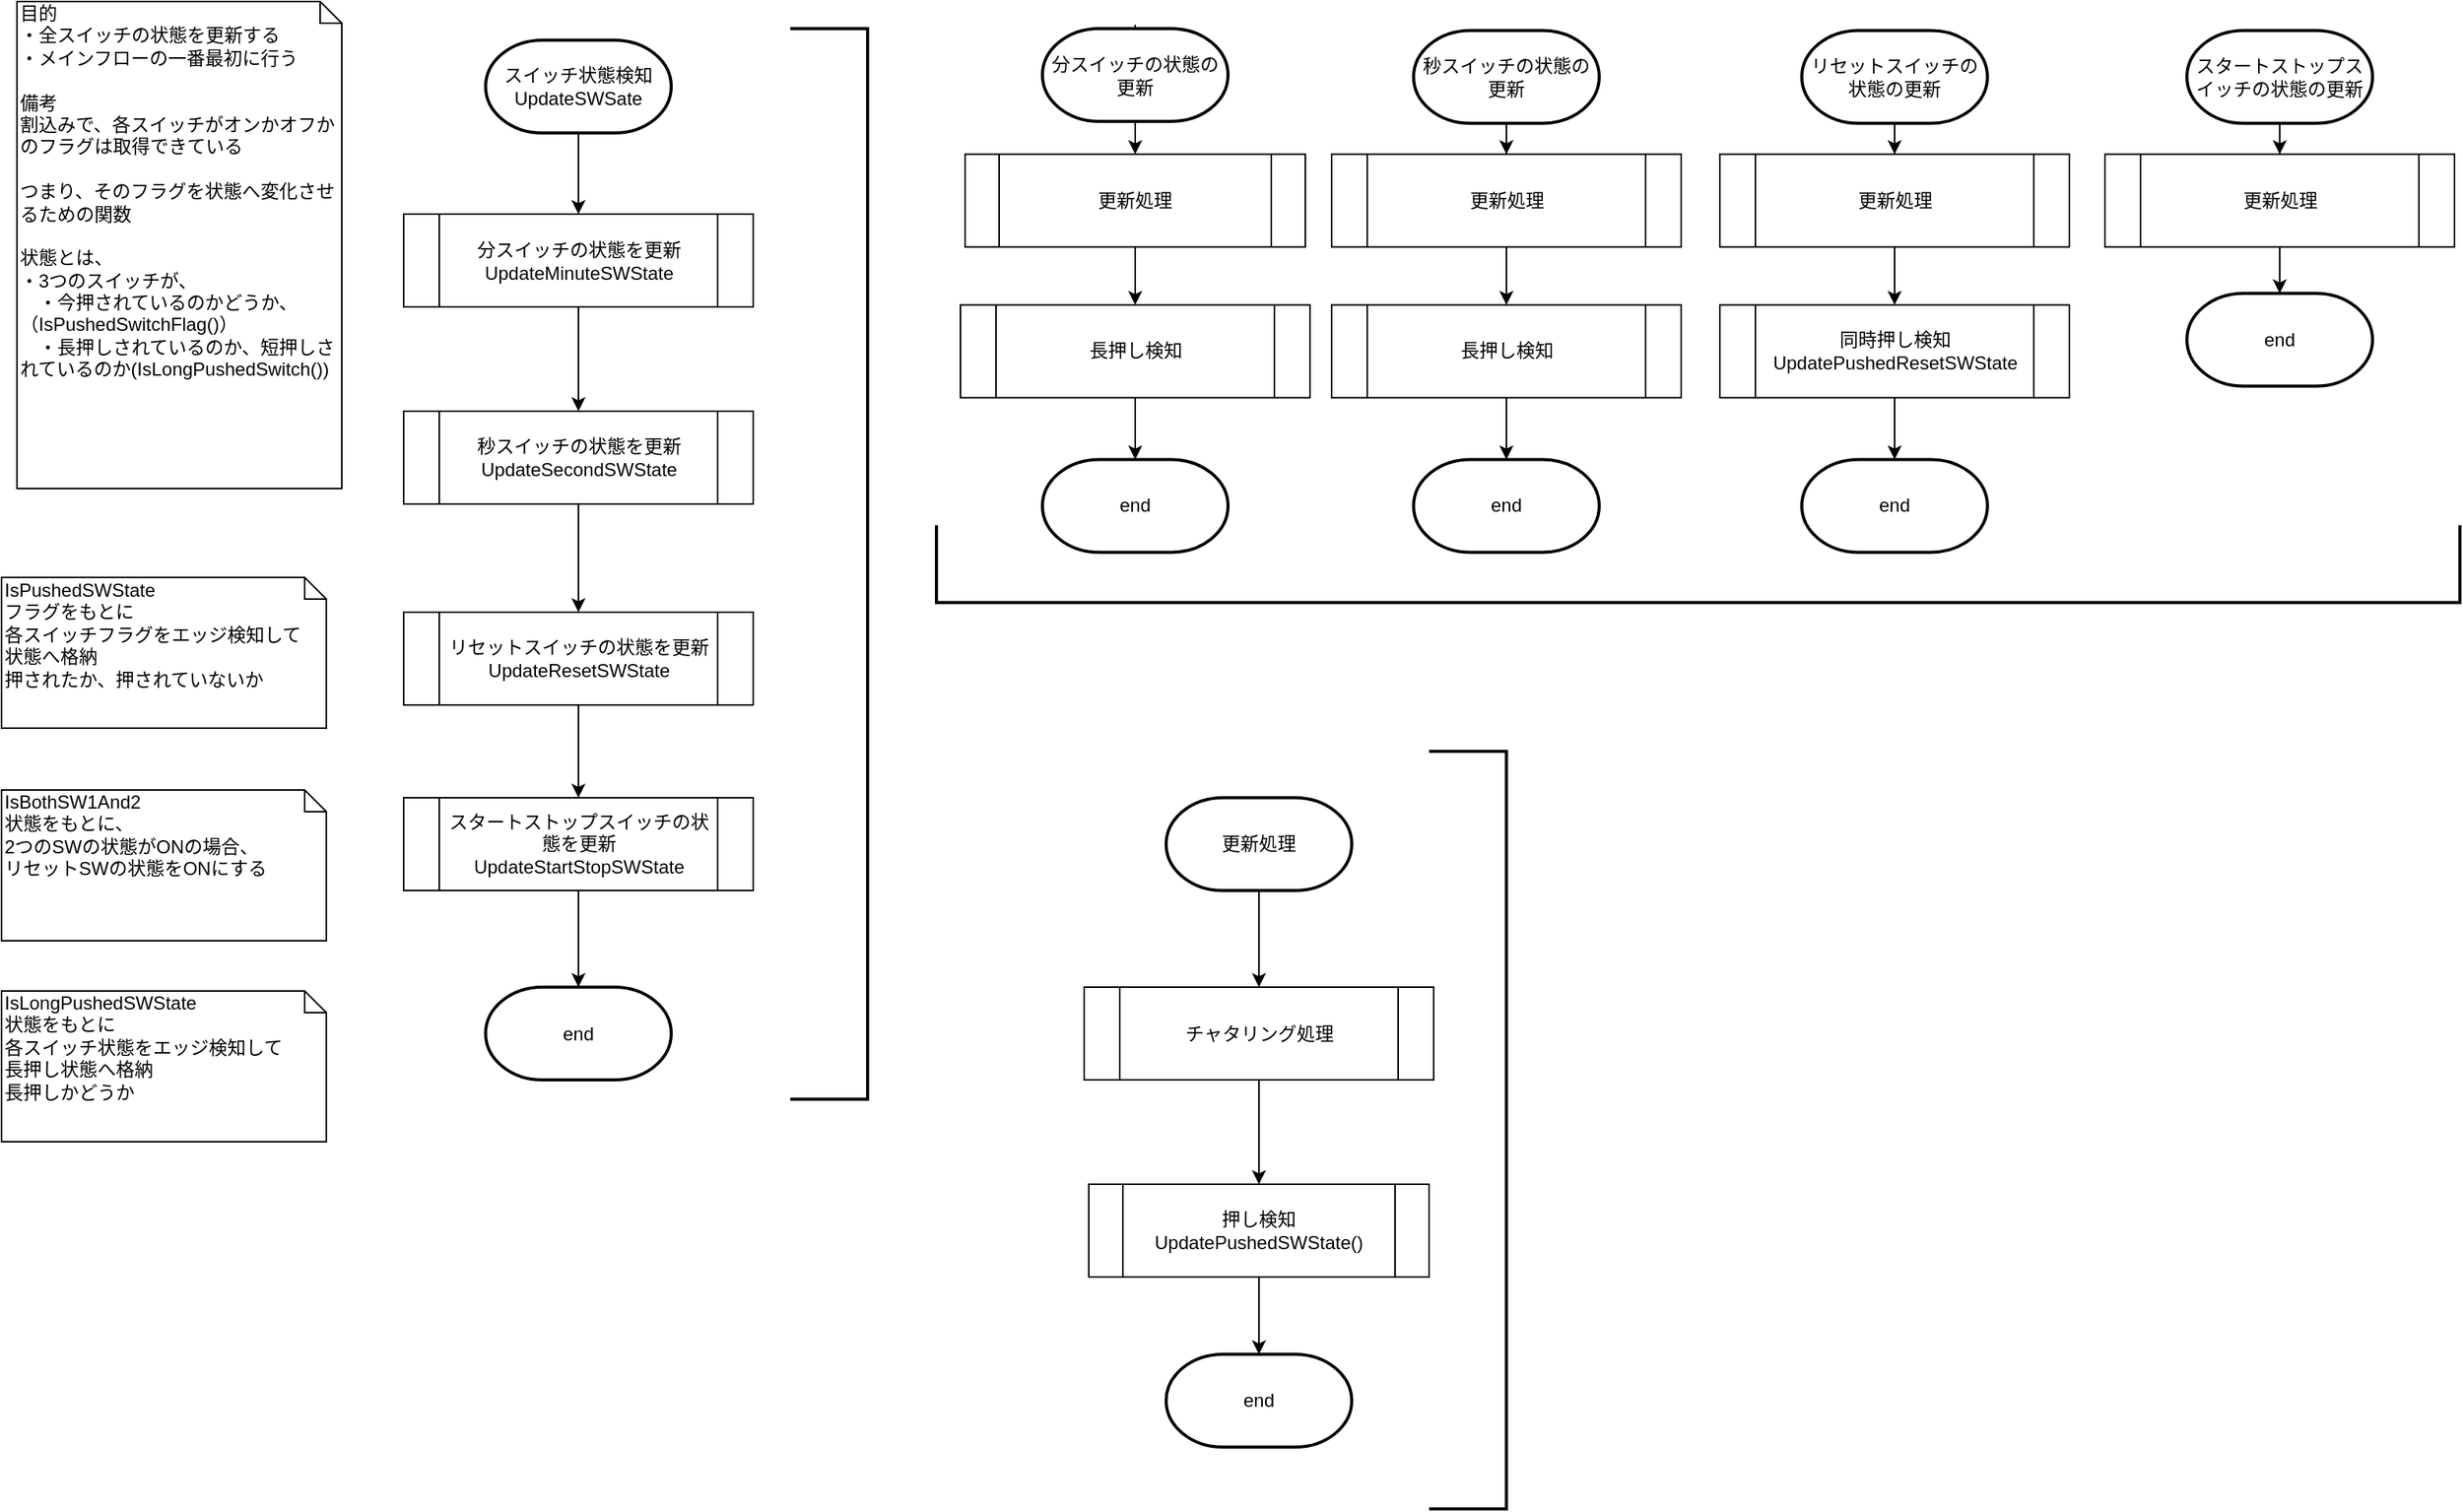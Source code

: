 <mxfile version="13.3.9" type="device" pages="7"><diagram id="STRkMgMViYhdPsmJIAjb" name="スイッチ状態検知"><mxGraphModel dx="2489" dy="822" grid="1" gridSize="10" guides="1" tooltips="1" connect="1" arrows="1" fold="1" page="1" pageScale="1" pageWidth="827" pageHeight="1169" math="0" shadow="0"><root><mxCell id="mFC0btUTtA-WuDYdbxuf-0"/><mxCell id="mFC0btUTtA-WuDYdbxuf-1" parent="mFC0btUTtA-WuDYdbxuf-0"/><mxCell id="FhkjKbIzw2xaXRSsBaya-3" value="目的&lt;br&gt;・全スイッチの状態を更新する&lt;br&gt;・メインフローの一番最初に行う&lt;br&gt;&lt;br&gt;備考&lt;br&gt;割込みで、各スイッチがオンかオフかのフラグは取得できている&lt;br&gt;&lt;br&gt;つまり、そのフラグを状態へ変化させるための関数&lt;br&gt;&lt;br&gt;状態とは、&lt;br&gt;・3つのスイッチが、&lt;br&gt;　・今押されているのかどうか、（IsPushedSwitchFlag()）&lt;br&gt;　・長押しされているのか、短押しされているのか(IsLongPushedSwitch())" style="shape=note;whiteSpace=wrap;html=1;size=14;verticalAlign=top;align=left;spacingTop=-6;" parent="mFC0btUTtA-WuDYdbxuf-1" vertex="1"><mxGeometry x="-800" y="25" width="210" height="315" as="geometry"/></mxCell><mxCell id="WXSF9s9d3SJe7e1dne82-0" value="IsPushedSWState&lt;br&gt;フラグをもとに&lt;br&gt;各スイッチフラグをエッジ検知して&lt;br&gt;状態へ格納&lt;br&gt;押されたか、押されていないか" style="shape=note;whiteSpace=wrap;html=1;size=14;verticalAlign=top;align=left;spacingTop=-6;" parent="mFC0btUTtA-WuDYdbxuf-1" vertex="1"><mxGeometry x="-810" y="397.5" width="210" height="97.5" as="geometry"/></mxCell><mxCell id="WXSF9s9d3SJe7e1dne82-2" value="IsBothSW1And2&lt;br&gt;状態をもとに、&lt;br&gt;2つのSWの状態がONの場合、&lt;br&gt;リセットSWの状態をONにする" style="shape=note;whiteSpace=wrap;html=1;size=14;verticalAlign=top;align=left;spacingTop=-6;" parent="mFC0btUTtA-WuDYdbxuf-1" vertex="1"><mxGeometry x="-810" y="535" width="210" height="97.5" as="geometry"/></mxCell><mxCell id="WXSF9s9d3SJe7e1dne82-4" value="IsLongPushedSWState&lt;br&gt;状態をもとに&lt;br&gt;各スイッチ状態をエッジ検知して&lt;br&gt;長押し状態へ格納&lt;br&gt;長押しかどうか" style="shape=note;whiteSpace=wrap;html=1;size=14;verticalAlign=top;align=left;spacingTop=-6;" parent="mFC0btUTtA-WuDYdbxuf-1" vertex="1"><mxGeometry x="-810" y="665" width="210" height="97.5" as="geometry"/></mxCell><mxCell id="Sqtv3ldK5YQZO-zs6WB3-0" value="" style="edgeStyle=orthogonalEdgeStyle;rounded=0;orthogonalLoop=1;jettySize=auto;html=1;" parent="mFC0btUTtA-WuDYdbxuf-1" source="Sqtv3ldK5YQZO-zs6WB3-1" target="Sqtv3ldK5YQZO-zs6WB3-3" edge="1"><mxGeometry relative="1" as="geometry"><mxPoint x="-437" y="140" as="targetPoint"/></mxGeometry></mxCell><mxCell id="Sqtv3ldK5YQZO-zs6WB3-1" value="スイッチ状態検知&lt;br&gt;UpdateSWSate" style="strokeWidth=2;html=1;shape=mxgraph.flowchart.terminator;whiteSpace=wrap;" parent="mFC0btUTtA-WuDYdbxuf-1" vertex="1"><mxGeometry x="-497" y="50" width="120" height="60" as="geometry"/></mxCell><mxCell id="Sqtv3ldK5YQZO-zs6WB3-2" value="" style="edgeStyle=orthogonalEdgeStyle;rounded=0;orthogonalLoop=1;jettySize=auto;html=1;" parent="mFC0btUTtA-WuDYdbxuf-1" source="Sqtv3ldK5YQZO-zs6WB3-3" target="Sqtv3ldK5YQZO-zs6WB3-5" edge="1"><mxGeometry relative="1" as="geometry"/></mxCell><mxCell id="Sqtv3ldK5YQZO-zs6WB3-3" value="分スイッチの状態を更新&lt;br&gt;UpdateMinuteSWState" style="shape=process;whiteSpace=wrap;html=1;backgroundOutline=1;" parent="mFC0btUTtA-WuDYdbxuf-1" vertex="1"><mxGeometry x="-550" y="162.5" width="226" height="60" as="geometry"/></mxCell><mxCell id="Sqtv3ldK5YQZO-zs6WB3-4" value="" style="edgeStyle=orthogonalEdgeStyle;rounded=0;orthogonalLoop=1;jettySize=auto;html=1;" parent="mFC0btUTtA-WuDYdbxuf-1" source="Sqtv3ldK5YQZO-zs6WB3-5" target="Sqtv3ldK5YQZO-zs6WB3-7" edge="1"><mxGeometry relative="1" as="geometry"/></mxCell><mxCell id="Sqtv3ldK5YQZO-zs6WB3-5" value="秒スイッチの状態を更新&lt;br&gt;UpdateSecondSWState" style="shape=process;whiteSpace=wrap;html=1;backgroundOutline=1;" parent="mFC0btUTtA-WuDYdbxuf-1" vertex="1"><mxGeometry x="-550" y="290" width="226" height="60" as="geometry"/></mxCell><mxCell id="Sqtv3ldK5YQZO-zs6WB3-6" value="" style="edgeStyle=orthogonalEdgeStyle;rounded=0;orthogonalLoop=1;jettySize=auto;html=1;" parent="mFC0btUTtA-WuDYdbxuf-1" source="Sqtv3ldK5YQZO-zs6WB3-7" target="Sqtv3ldK5YQZO-zs6WB3-9" edge="1"><mxGeometry relative="1" as="geometry"/></mxCell><mxCell id="Sqtv3ldK5YQZO-zs6WB3-7" value="リセットスイッチの状態を更新&lt;br&gt;UpdateResetSWState" style="shape=process;whiteSpace=wrap;html=1;backgroundOutline=1;" parent="mFC0btUTtA-WuDYdbxuf-1" vertex="1"><mxGeometry x="-550" y="420" width="226" height="60" as="geometry"/></mxCell><mxCell id="Sqtv3ldK5YQZO-zs6WB3-8" value="end" style="strokeWidth=2;html=1;shape=mxgraph.flowchart.terminator;whiteSpace=wrap;" parent="mFC0btUTtA-WuDYdbxuf-1" vertex="1"><mxGeometry x="-497" y="662.5" width="120" height="60" as="geometry"/></mxCell><mxCell id="r9Kl7Ejcgj_3lNVkvtaN-5" value="" style="edgeStyle=orthogonalEdgeStyle;rounded=0;orthogonalLoop=1;jettySize=auto;html=1;" parent="mFC0btUTtA-WuDYdbxuf-1" source="Sqtv3ldK5YQZO-zs6WB3-9" target="Sqtv3ldK5YQZO-zs6WB3-8" edge="1"><mxGeometry relative="1" as="geometry"/></mxCell><mxCell id="Sqtv3ldK5YQZO-zs6WB3-9" value="スタートストップスイッチの状態を更新&lt;br&gt;UpdateStartStopSWState" style="shape=process;whiteSpace=wrap;html=1;backgroundOutline=1;" parent="mFC0btUTtA-WuDYdbxuf-1" vertex="1"><mxGeometry x="-550" y="540" width="226" height="60" as="geometry"/></mxCell><mxCell id="r9Kl7Ejcgj_3lNVkvtaN-3" value="" style="edgeStyle=orthogonalEdgeStyle;rounded=0;orthogonalLoop=1;jettySize=auto;html=1;entryX=0.5;entryY=0;entryDx=0;entryDy=0;exitX=0.5;exitY=1;exitDx=0;exitDy=0;exitPerimeter=0;" parent="mFC0btUTtA-WuDYdbxuf-1" source="Sqtv3ldK5YQZO-zs6WB3-10" target="r9Kl7Ejcgj_3lNVkvtaN-0" edge="1"><mxGeometry relative="1" as="geometry"><mxPoint x="-70" y="59" as="sourcePoint"/><mxPoint x="-117" y="123.75" as="targetPoint"/><Array as="points"><mxPoint x="-77" y="40"/><mxPoint x="-77" y="40"/></Array></mxGeometry></mxCell><mxCell id="Sqtv3ldK5YQZO-zs6WB3-10" value="分スイッチの状態の更新" style="strokeWidth=2;html=1;shape=mxgraph.flowchart.terminator;whiteSpace=wrap;" parent="mFC0btUTtA-WuDYdbxuf-1" vertex="1"><mxGeometry x="-137" y="42.5" width="120" height="60" as="geometry"/></mxCell><mxCell id="r9Kl7Ejcgj_3lNVkvtaN-4" value="" style="edgeStyle=orthogonalEdgeStyle;rounded=0;orthogonalLoop=1;jettySize=auto;html=1;entryX=0.5;entryY=0;entryDx=0;entryDy=0;" parent="mFC0btUTtA-WuDYdbxuf-1" source="r9Kl7Ejcgj_3lNVkvtaN-0" target="1_C-siWDdjwpGII3SxPC-3" edge="1"><mxGeometry relative="1" as="geometry"><mxPoint x="-117" y="183.75" as="sourcePoint"/><mxPoint x="-117" y="221.25" as="targetPoint"/></mxGeometry></mxCell><mxCell id="r9Kl7Ejcgj_3lNVkvtaN-0" value="更新処理" style="shape=process;whiteSpace=wrap;html=1;backgroundOutline=1;" parent="mFC0btUTtA-WuDYdbxuf-1" vertex="1"><mxGeometry x="-187" y="123.75" width="220" height="60" as="geometry"/></mxCell><mxCell id="r9Kl7Ejcgj_3lNVkvtaN-2" value="end" style="strokeWidth=2;html=1;shape=mxgraph.flowchart.terminator;whiteSpace=wrap;" parent="mFC0btUTtA-WuDYdbxuf-1" vertex="1"><mxGeometry x="-137" y="321.25" width="120" height="60" as="geometry"/></mxCell><mxCell id="r9Kl7Ejcgj_3lNVkvtaN-6" value="" style="edgeStyle=orthogonalEdgeStyle;rounded=0;orthogonalLoop=1;jettySize=auto;html=1;" parent="mFC0btUTtA-WuDYdbxuf-1" source="r9Kl7Ejcgj_3lNVkvtaN-7" target="r9Kl7Ejcgj_3lNVkvtaN-9" edge="1"><mxGeometry relative="1" as="geometry"/></mxCell><mxCell id="r9Kl7Ejcgj_3lNVkvtaN-7" value="秒スイッチの状態の更新" style="strokeWidth=2;html=1;shape=mxgraph.flowchart.terminator;whiteSpace=wrap;" parent="mFC0btUTtA-WuDYdbxuf-1" vertex="1"><mxGeometry x="103" y="43.75" width="120" height="60" as="geometry"/></mxCell><mxCell id="r9Kl7Ejcgj_3lNVkvtaN-8" value="" style="edgeStyle=orthogonalEdgeStyle;rounded=0;orthogonalLoop=1;jettySize=auto;html=1;entryX=0.5;entryY=0;entryDx=0;entryDy=0;" parent="mFC0btUTtA-WuDYdbxuf-1" source="r9Kl7Ejcgj_3lNVkvtaN-9" target="1_C-siWDdjwpGII3SxPC-4" edge="1"><mxGeometry relative="1" as="geometry"/></mxCell><mxCell id="r9Kl7Ejcgj_3lNVkvtaN-9" value="更新処理" style="shape=process;whiteSpace=wrap;html=1;backgroundOutline=1;" parent="mFC0btUTtA-WuDYdbxuf-1" vertex="1"><mxGeometry x="50" y="123.75" width="226" height="60" as="geometry"/></mxCell><mxCell id="r9Kl7Ejcgj_3lNVkvtaN-10" value="end" style="strokeWidth=2;html=1;shape=mxgraph.flowchart.terminator;whiteSpace=wrap;" parent="mFC0btUTtA-WuDYdbxuf-1" vertex="1"><mxGeometry x="103" y="321.25" width="120" height="60" as="geometry"/></mxCell><mxCell id="r9Kl7Ejcgj_3lNVkvtaN-11" value="" style="edgeStyle=orthogonalEdgeStyle;rounded=0;orthogonalLoop=1;jettySize=auto;html=1;" parent="mFC0btUTtA-WuDYdbxuf-1" source="r9Kl7Ejcgj_3lNVkvtaN-12" target="r9Kl7Ejcgj_3lNVkvtaN-14" edge="1"><mxGeometry relative="1" as="geometry"/></mxCell><mxCell id="r9Kl7Ejcgj_3lNVkvtaN-12" value="リセットスイッチの状態の更新" style="strokeWidth=2;html=1;shape=mxgraph.flowchart.terminator;whiteSpace=wrap;" parent="mFC0btUTtA-WuDYdbxuf-1" vertex="1"><mxGeometry x="354" y="43.75" width="120" height="60" as="geometry"/></mxCell><mxCell id="1_C-siWDdjwpGII3SxPC-1" value="" style="edgeStyle=orthogonalEdgeStyle;rounded=0;orthogonalLoop=1;jettySize=auto;html=1;exitX=0.5;exitY=1;exitDx=0;exitDy=0;" parent="mFC0btUTtA-WuDYdbxuf-1" source="r9Kl7Ejcgj_3lNVkvtaN-14" target="1_C-siWDdjwpGII3SxPC-0" edge="1"><mxGeometry relative="1" as="geometry"/></mxCell><mxCell id="r9Kl7Ejcgj_3lNVkvtaN-14" value="更新処理" style="shape=process;whiteSpace=wrap;html=1;backgroundOutline=1;" parent="mFC0btUTtA-WuDYdbxuf-1" vertex="1"><mxGeometry x="301" y="123.75" width="226" height="60" as="geometry"/></mxCell><mxCell id="r9Kl7Ejcgj_3lNVkvtaN-15" value="end" style="strokeWidth=2;html=1;shape=mxgraph.flowchart.terminator;whiteSpace=wrap;" parent="mFC0btUTtA-WuDYdbxuf-1" vertex="1"><mxGeometry x="354" y="321.25" width="120" height="60" as="geometry"/></mxCell><mxCell id="r9Kl7Ejcgj_3lNVkvtaN-16" value="" style="edgeStyle=orthogonalEdgeStyle;rounded=0;orthogonalLoop=1;jettySize=auto;html=1;" parent="mFC0btUTtA-WuDYdbxuf-1" source="r9Kl7Ejcgj_3lNVkvtaN-17" target="r9Kl7Ejcgj_3lNVkvtaN-19" edge="1"><mxGeometry relative="1" as="geometry"/></mxCell><mxCell id="r9Kl7Ejcgj_3lNVkvtaN-17" value="スタートストップスイッチの状態の更新" style="strokeWidth=2;html=1;shape=mxgraph.flowchart.terminator;whiteSpace=wrap;" parent="mFC0btUTtA-WuDYdbxuf-1" vertex="1"><mxGeometry x="603" y="43.75" width="120" height="60" as="geometry"/></mxCell><mxCell id="r9Kl7Ejcgj_3lNVkvtaN-18" value="" style="edgeStyle=orthogonalEdgeStyle;rounded=0;orthogonalLoop=1;jettySize=auto;html=1;" parent="mFC0btUTtA-WuDYdbxuf-1" source="r9Kl7Ejcgj_3lNVkvtaN-19" target="r9Kl7Ejcgj_3lNVkvtaN-20" edge="1"><mxGeometry relative="1" as="geometry"/></mxCell><mxCell id="r9Kl7Ejcgj_3lNVkvtaN-19" value="更新処理" style="shape=process;whiteSpace=wrap;html=1;backgroundOutline=1;" parent="mFC0btUTtA-WuDYdbxuf-1" vertex="1"><mxGeometry x="550" y="123.75" width="226" height="60" as="geometry"/></mxCell><mxCell id="r9Kl7Ejcgj_3lNVkvtaN-20" value="end" style="strokeWidth=2;html=1;shape=mxgraph.flowchart.terminator;whiteSpace=wrap;" parent="mFC0btUTtA-WuDYdbxuf-1" vertex="1"><mxGeometry x="603" y="213.75" width="120" height="60" as="geometry"/></mxCell><mxCell id="r9Kl7Ejcgj_3lNVkvtaN-51" value="" style="edgeStyle=orthogonalEdgeStyle;rounded=0;orthogonalLoop=1;jettySize=auto;html=1;exitX=0.5;exitY=1;exitDx=0;exitDy=0;" parent="mFC0btUTtA-WuDYdbxuf-1" source="sqth0KnXTrQx6W3TfhGW-0" target="r9Kl7Ejcgj_3lNVkvtaN-54" edge="1"><mxGeometry relative="1" as="geometry"><mxPoint x="6" y="740" as="targetPoint"/></mxGeometry></mxCell><mxCell id="sqth0KnXTrQx6W3TfhGW-1" value="" style="edgeStyle=orthogonalEdgeStyle;rounded=0;orthogonalLoop=1;jettySize=auto;html=1;" parent="mFC0btUTtA-WuDYdbxuf-1" source="r9Kl7Ejcgj_3lNVkvtaN-52" target="sqth0KnXTrQx6W3TfhGW-0" edge="1"><mxGeometry relative="1" as="geometry"/></mxCell><mxCell id="r9Kl7Ejcgj_3lNVkvtaN-52" value="更新処理" style="strokeWidth=2;html=1;shape=mxgraph.flowchart.terminator;whiteSpace=wrap;" parent="mFC0btUTtA-WuDYdbxuf-1" vertex="1"><mxGeometry x="-57" y="540" width="120" height="60" as="geometry"/></mxCell><mxCell id="1_C-siWDdjwpGII3SxPC-7" value="" style="edgeStyle=orthogonalEdgeStyle;rounded=0;orthogonalLoop=1;jettySize=auto;html=1;" parent="mFC0btUTtA-WuDYdbxuf-1" source="r9Kl7Ejcgj_3lNVkvtaN-54" target="r9Kl7Ejcgj_3lNVkvtaN-59" edge="1"><mxGeometry relative="1" as="geometry"/></mxCell><mxCell id="r9Kl7Ejcgj_3lNVkvtaN-54" value="押し検知&lt;br&gt;UpdatePushedSWState()" style="shape=process;whiteSpace=wrap;html=1;backgroundOutline=1;" parent="mFC0btUTtA-WuDYdbxuf-1" vertex="1"><mxGeometry x="-107" y="790" width="220" height="60" as="geometry"/></mxCell><mxCell id="r9Kl7Ejcgj_3lNVkvtaN-59" value="end" style="strokeWidth=2;html=1;shape=mxgraph.flowchart.terminator;whiteSpace=wrap;" parent="mFC0btUTtA-WuDYdbxuf-1" vertex="1"><mxGeometry x="-57" y="900" width="120" height="60" as="geometry"/></mxCell><mxCell id="r9Kl7Ejcgj_3lNVkvtaN-61" value="" style="strokeWidth=2;html=1;shape=mxgraph.flowchart.annotation_1;align=left;pointerEvents=1;rotation=-90;" parent="mFC0btUTtA-WuDYdbxuf-1" vertex="1"><mxGeometry x="262" y="-103.75" width="50" height="985" as="geometry"/></mxCell><mxCell id="jEl_CZynne7NImAEgijA-0" value="" style="strokeWidth=2;html=1;shape=mxgraph.flowchart.annotation_1;align=left;pointerEvents=1;rotation=-180;" parent="mFC0btUTtA-WuDYdbxuf-1" vertex="1"><mxGeometry x="-300" y="42.5" width="50" height="692.5" as="geometry"/></mxCell><mxCell id="jEl_CZynne7NImAEgijA-1" value="" style="strokeWidth=2;html=1;shape=mxgraph.flowchart.annotation_1;align=left;pointerEvents=1;rotation=-180;" parent="mFC0btUTtA-WuDYdbxuf-1" vertex="1"><mxGeometry x="113" y="510" width="50" height="490" as="geometry"/></mxCell><mxCell id="sqth0KnXTrQx6W3TfhGW-0" value="チャタリング処理" style="shape=process;whiteSpace=wrap;html=1;backgroundOutline=1;" parent="mFC0btUTtA-WuDYdbxuf-1" vertex="1"><mxGeometry x="-110" y="662.5" width="226" height="60" as="geometry"/></mxCell><mxCell id="1_C-siWDdjwpGII3SxPC-2" value="" style="edgeStyle=orthogonalEdgeStyle;rounded=0;orthogonalLoop=1;jettySize=auto;html=1;" parent="mFC0btUTtA-WuDYdbxuf-1" source="1_C-siWDdjwpGII3SxPC-0" target="r9Kl7Ejcgj_3lNVkvtaN-15" edge="1"><mxGeometry relative="1" as="geometry"/></mxCell><mxCell id="1_C-siWDdjwpGII3SxPC-0" value="同時押し検知&lt;br&gt;UpdatePushedResetSWState" style="shape=process;whiteSpace=wrap;html=1;backgroundOutline=1;" parent="mFC0btUTtA-WuDYdbxuf-1" vertex="1"><mxGeometry x="301" y="221.25" width="226" height="60" as="geometry"/></mxCell><mxCell id="1_C-siWDdjwpGII3SxPC-5" value="" style="edgeStyle=orthogonalEdgeStyle;rounded=0;orthogonalLoop=1;jettySize=auto;html=1;entryX=0.5;entryY=0;entryDx=0;entryDy=0;entryPerimeter=0;exitX=0.5;exitY=1;exitDx=0;exitDy=0;" parent="mFC0btUTtA-WuDYdbxuf-1" source="1_C-siWDdjwpGII3SxPC-3" target="r9Kl7Ejcgj_3lNVkvtaN-2" edge="1"><mxGeometry relative="1" as="geometry"><mxPoint x="-117" y="281.25" as="sourcePoint"/><mxPoint x="-117" y="321.25" as="targetPoint"/></mxGeometry></mxCell><mxCell id="1_C-siWDdjwpGII3SxPC-3" value="長押し検知" style="shape=process;whiteSpace=wrap;html=1;backgroundOutline=1;" parent="mFC0btUTtA-WuDYdbxuf-1" vertex="1"><mxGeometry x="-190" y="221.25" width="226" height="60" as="geometry"/></mxCell><mxCell id="1_C-siWDdjwpGII3SxPC-6" value="" style="edgeStyle=orthogonalEdgeStyle;rounded=0;orthogonalLoop=1;jettySize=auto;html=1;" parent="mFC0btUTtA-WuDYdbxuf-1" source="1_C-siWDdjwpGII3SxPC-4" target="r9Kl7Ejcgj_3lNVkvtaN-10" edge="1"><mxGeometry relative="1" as="geometry"/></mxCell><mxCell id="1_C-siWDdjwpGII3SxPC-4" value="長押し検知" style="shape=process;whiteSpace=wrap;html=1;backgroundOutline=1;" parent="mFC0btUTtA-WuDYdbxuf-1" vertex="1"><mxGeometry x="50" y="221.25" width="226" height="60" as="geometry"/></mxCell></root></mxGraphModel></diagram><diagram id="DDegPVDye2eIE4YFs2z-" name="エッジ検知"><mxGraphModel dx="1662" dy="822" grid="1" gridSize="10" guides="1" tooltips="1" connect="1" arrows="1" fold="1" page="1" pageScale="1" pageWidth="827" pageHeight="1169" math="0" shadow="0"><root><mxCell id="8i-VHeCFkeO88YazLDMc-0"/><mxCell id="8i-VHeCFkeO88YazLDMc-1" parent="8i-VHeCFkeO88YazLDMc-0"/><mxCell id="v55HT1bAUCCxmNxVfDM--0" value="" style="edgeStyle=orthogonalEdgeStyle;rounded=0;orthogonalLoop=1;jettySize=auto;html=1;" parent="8i-VHeCFkeO88YazLDMc-1" source="v55HT1bAUCCxmNxVfDM--1" edge="1"><mxGeometry relative="1" as="geometry"><mxPoint x="469" y="120" as="targetPoint"/></mxGeometry></mxCell><mxCell id="v55HT1bAUCCxmNxVfDM--1" value="エッジ検知" style="strokeWidth=2;html=1;shape=mxgraph.flowchart.terminator;whiteSpace=wrap;" parent="8i-VHeCFkeO88YazLDMc-1" vertex="1"><mxGeometry x="409.5" y="40" width="119" height="50" as="geometry"/></mxCell><mxCell id="v55HT1bAUCCxmNxVfDM--3" value="" style="edgeStyle=orthogonalEdgeStyle;rounded=0;orthogonalLoop=1;jettySize=auto;html=1;" parent="8i-VHeCFkeO88YazLDMc-1" edge="1"><mxGeometry relative="1" as="geometry"><mxPoint x="469" y="220" as="sourcePoint"/><mxPoint x="469" y="260" as="targetPoint"/></mxGeometry></mxCell><mxCell id="v55HT1bAUCCxmNxVfDM--4" value="" style="edgeStyle=orthogonalEdgeStyle;rounded=0;orthogonalLoop=1;jettySize=auto;html=1;" parent="8i-VHeCFkeO88YazLDMc-1" edge="1"><mxGeometry relative="1" as="geometry"><mxPoint x="404" y="170" as="sourcePoint"/><mxPoint x="225" y="260" as="targetPoint"/></mxGeometry></mxCell><mxCell id="v55HT1bAUCCxmNxVfDM--5" value="YES" style="text;html=1;align=center;verticalAlign=middle;resizable=0;points=[];autosize=1;" parent="8i-VHeCFkeO88YazLDMc-1" vertex="1"><mxGeometry x="470" y="220" width="40" height="20" as="geometry"/></mxCell><mxCell id="v55HT1bAUCCxmNxVfDM--6" value="" style="edgeStyle=orthogonalEdgeStyle;rounded=0;orthogonalLoop=1;jettySize=auto;html=1;" parent="8i-VHeCFkeO88YazLDMc-1" edge="1"><mxGeometry relative="1" as="geometry"><mxPoint x="469" y="540" as="targetPoint"/><mxPoint x="469" y="460" as="sourcePoint"/></mxGeometry></mxCell><mxCell id="v55HT1bAUCCxmNxVfDM--7" value="" style="edgeStyle=orthogonalEdgeStyle;rounded=0;orthogonalLoop=1;jettySize=auto;html=1;" parent="8i-VHeCFkeO88YazLDMc-1" edge="1"><mxGeometry relative="1" as="geometry"><mxPoint x="469" y="360" as="sourcePoint"/><mxPoint x="469" y="410" as="targetPoint"/></mxGeometry></mxCell><mxCell id="v55HT1bAUCCxmNxVfDM--8" style="edgeStyle=orthogonalEdgeStyle;rounded=0;orthogonalLoop=1;jettySize=auto;html=1;entryX=0.5;entryY=0;entryDx=0;entryDy=0;exitX=0;exitY=0.5;exitDx=0;exitDy=0;exitPerimeter=0;" parent="8i-VHeCFkeO88YazLDMc-1" target="v55HT1bAUCCxmNxVfDM--14" edge="1"><mxGeometry relative="1" as="geometry"><mxPoint x="360" y="310" as="targetPoint"/><mxPoint x="404" y="310" as="sourcePoint"/><Array as="points"><mxPoint x="354" y="310"/></Array></mxGeometry></mxCell><mxCell id="v55HT1bAUCCxmNxVfDM--9" value="YES" style="text;html=1;align=center;verticalAlign=middle;resizable=0;points=[];autosize=1;" parent="8i-VHeCFkeO88YazLDMc-1" vertex="1"><mxGeometry x="364" y="285" width="40" height="20" as="geometry"/></mxCell><mxCell id="v55HT1bAUCCxmNxVfDM--10" value="" style="strokeWidth=2;html=1;shape=mxgraph.flowchart.annotation_2;align=left;labelPosition=right;pointerEvents=1;rotation=-180;" parent="8i-VHeCFkeO88YazLDMc-1" vertex="1"><mxGeometry x="570" y="250" width="50" height="220" as="geometry"/></mxCell><mxCell id="v55HT1bAUCCxmNxVfDM--11" value="立ち上がり検知" style="text;html=1;align=center;verticalAlign=middle;resizable=0;points=[];autosize=1;" parent="8i-VHeCFkeO88YazLDMc-1" vertex="1"><mxGeometry x="600" y="340" width="100" height="20" as="geometry"/></mxCell><mxCell id="v55HT1bAUCCxmNxVfDM--12" value="NO" style="text;html=1;align=center;verticalAlign=middle;resizable=0;points=[];autosize=1;" parent="8i-VHeCFkeO88YazLDMc-1" vertex="1"><mxGeometry x="470" y="360" width="30" height="20" as="geometry"/></mxCell><mxCell id="v55HT1bAUCCxmNxVfDM--13" value="" style="edgeStyle=orthogonalEdgeStyle;rounded=0;orthogonalLoop=1;jettySize=auto;html=1;" parent="8i-VHeCFkeO88YazLDMc-1" source="v55HT1bAUCCxmNxVfDM--14" edge="1"><mxGeometry relative="1" as="geometry"><mxPoint x="354" y="610" as="targetPoint"/><Array as="points"><mxPoint x="354" y="610"/></Array></mxGeometry></mxCell><mxCell id="v55HT1bAUCCxmNxVfDM--14" value="継続状態 出力" style="rounded=1;whiteSpace=wrap;html=1;absoluteArcSize=1;arcSize=14;strokeWidth=2;" parent="8i-VHeCFkeO88YazLDMc-1" vertex="1"><mxGeometry x="304" y="510" width="100" height="50" as="geometry"/></mxCell><mxCell id="v55HT1bAUCCxmNxVfDM--15" value="" style="edgeStyle=orthogonalEdgeStyle;rounded=0;orthogonalLoop=1;jettySize=auto;html=1;entryX=0.5;entryY=0;entryDx=0;entryDy=0;" parent="8i-VHeCFkeO88YazLDMc-1" source="v55HT1bAUCCxmNxVfDM--16" target="v55HT1bAUCCxmNxVfDM--32" edge="1"><mxGeometry relative="1" as="geometry"><mxPoint x="469" y="670" as="targetPoint"/></mxGeometry></mxCell><mxCell id="v55HT1bAUCCxmNxVfDM--16" value="エッジフラグ OFF" style="rounded=1;whiteSpace=wrap;html=1;absoluteArcSize=1;arcSize=14;strokeWidth=2;" parent="8i-VHeCFkeO88YazLDMc-1" vertex="1"><mxGeometry x="419" y="410" width="100" height="50" as="geometry"/></mxCell><mxCell id="v55HT1bAUCCxmNxVfDM--17" value="END" style="strokeWidth=2;html=1;shape=mxgraph.flowchart.terminator;whiteSpace=wrap;" parent="8i-VHeCFkeO88YazLDMc-1" vertex="1"><mxGeometry x="419" y="650" width="100" height="60" as="geometry"/></mxCell><mxCell id="v55HT1bAUCCxmNxVfDM--18" value="NO" style="text;html=1;align=center;verticalAlign=middle;resizable=0;points=[];autosize=1;" parent="8i-VHeCFkeO88YazLDMc-1" vertex="1"><mxGeometry x="350" y="150" width="30" height="20" as="geometry"/></mxCell><mxCell id="v55HT1bAUCCxmNxVfDM--19" value="" style="edgeStyle=orthogonalEdgeStyle;rounded=0;orthogonalLoop=1;jettySize=auto;html=1;entryX=0.5;entryY=0;entryDx=0;entryDy=0;" parent="8i-VHeCFkeO88YazLDMc-1" target="v55HT1bAUCCxmNxVfDM--27" edge="1"><mxGeometry relative="1" as="geometry"><mxPoint x="225" y="360" as="sourcePoint"/><mxPoint x="225" y="410" as="targetPoint"/></mxGeometry></mxCell><mxCell id="v55HT1bAUCCxmNxVfDM--20" style="edgeStyle=orthogonalEdgeStyle;rounded=0;orthogonalLoop=1;jettySize=auto;html=1;entryX=0.5;entryY=0;entryDx=0;entryDy=0;" parent="8i-VHeCFkeO88YazLDMc-1" target="v55HT1bAUCCxmNxVfDM--23" edge="1"><mxGeometry relative="1" as="geometry"><mxPoint x="160" y="310" as="sourcePoint"/></mxGeometry></mxCell><mxCell id="v55HT1bAUCCxmNxVfDM--21" value="NO" style="text;html=1;align=center;verticalAlign=middle;resizable=0;points=[];autosize=1;" parent="8i-VHeCFkeO88YazLDMc-1" vertex="1"><mxGeometry x="130" y="280" width="30" height="20" as="geometry"/></mxCell><mxCell id="v55HT1bAUCCxmNxVfDM--22" style="edgeStyle=orthogonalEdgeStyle;rounded=0;orthogonalLoop=1;jettySize=auto;html=1;" parent="8i-VHeCFkeO88YazLDMc-1" source="v55HT1bAUCCxmNxVfDM--23" edge="1"><mxGeometry relative="1" as="geometry"><mxPoint x="469" y="610" as="targetPoint"/><Array as="points"><mxPoint x="100" y="610"/><mxPoint x="469" y="610"/></Array></mxGeometry></mxCell><mxCell id="v55HT1bAUCCxmNxVfDM--23" value="OFF状態 出力" style="rounded=1;whiteSpace=wrap;html=1;absoluteArcSize=1;arcSize=14;strokeWidth=2;" parent="8i-VHeCFkeO88YazLDMc-1" vertex="1"><mxGeometry x="50" y="510" width="100" height="50" as="geometry"/></mxCell><mxCell id="v55HT1bAUCCxmNxVfDM--24" value="" style="edgeStyle=orthogonalEdgeStyle;rounded=0;orthogonalLoop=1;jettySize=auto;html=1;exitX=0.5;exitY=1;exitDx=0;exitDy=0;entryX=0.5;entryY=0;entryDx=0;entryDy=0;" parent="8i-VHeCFkeO88YazLDMc-1" source="v55HT1bAUCCxmNxVfDM--27" target="v55HT1bAUCCxmNxVfDM--33" edge="1"><mxGeometry relative="1" as="geometry"><mxPoint x="225" y="460" as="sourcePoint"/><mxPoint x="225" y="530" as="targetPoint"/></mxGeometry></mxCell><mxCell id="v55HT1bAUCCxmNxVfDM--25" value="YES" style="text;html=1;align=center;verticalAlign=middle;resizable=0;points=[];autosize=1;" parent="8i-VHeCFkeO88YazLDMc-1" vertex="1"><mxGeometry x="230" y="350" width="40" height="20" as="geometry"/></mxCell><mxCell id="v55HT1bAUCCxmNxVfDM--26" style="edgeStyle=orthogonalEdgeStyle;rounded=0;orthogonalLoop=1;jettySize=auto;html=1;exitX=0.5;exitY=1;exitDx=0;exitDy=0;" parent="8i-VHeCFkeO88YazLDMc-1" source="v55HT1bAUCCxmNxVfDM--33" edge="1"><mxGeometry relative="1" as="geometry"><mxPoint x="225" y="610" as="targetPoint"/><mxPoint x="225" y="580" as="sourcePoint"/><Array as="points"><mxPoint x="225" y="610"/></Array></mxGeometry></mxCell><mxCell id="v55HT1bAUCCxmNxVfDM--27" value="エッジフラグ&lt;br&gt;ON" style="rounded=1;whiteSpace=wrap;html=1;absoluteArcSize=1;arcSize=14;strokeWidth=2;" parent="8i-VHeCFkeO88YazLDMc-1" vertex="1"><mxGeometry x="175" y="400" width="100" height="50" as="geometry"/></mxCell><mxCell id="v55HT1bAUCCxmNxVfDM--28" value="現在の状態は&lt;br&gt;ONか" style="strokeWidth=2;html=1;shape=mxgraph.flowchart.decision;whiteSpace=wrap;" parent="8i-VHeCFkeO88YazLDMc-1" vertex="1"><mxGeometry x="404" y="260" width="130" height="100" as="geometry"/></mxCell><mxCell id="v55HT1bAUCCxmNxVfDM--29" value="昔のエッジフラグ&lt;br&gt;は&lt;br&gt;ONか" style="strokeWidth=2;html=1;shape=mxgraph.flowchart.decision;whiteSpace=wrap;" parent="8i-VHeCFkeO88YazLDMc-1" vertex="1"><mxGeometry x="381" y="120" width="176" height="100" as="geometry"/></mxCell><mxCell id="v55HT1bAUCCxmNxVfDM--30" value="現在の状態は&lt;br&gt;ONか" style="strokeWidth=2;html=1;shape=mxgraph.flowchart.decision;whiteSpace=wrap;" parent="8i-VHeCFkeO88YazLDMc-1" vertex="1"><mxGeometry x="160" y="260" width="130" height="100" as="geometry"/></mxCell><mxCell id="v55HT1bAUCCxmNxVfDM--31" value="" style="edgeStyle=orthogonalEdgeStyle;rounded=0;orthogonalLoop=1;jettySize=auto;html=1;entryX=0.5;entryY=0;entryDx=0;entryDy=0;entryPerimeter=0;" parent="8i-VHeCFkeO88YazLDMc-1" source="v55HT1bAUCCxmNxVfDM--32" target="v55HT1bAUCCxmNxVfDM--17" edge="1"><mxGeometry relative="1" as="geometry"><mxPoint x="469" y="635" as="targetPoint"/></mxGeometry></mxCell><mxCell id="v55HT1bAUCCxmNxVfDM--32" value="立ち下がり状態&lt;br&gt;出力" style="rounded=1;whiteSpace=wrap;html=1;absoluteArcSize=1;arcSize=14;strokeWidth=2;" parent="8i-VHeCFkeO88YazLDMc-1" vertex="1"><mxGeometry x="419" y="510" width="100" height="50" as="geometry"/></mxCell><mxCell id="v55HT1bAUCCxmNxVfDM--33" value="立ち上がり状態 出力" style="rounded=1;whiteSpace=wrap;html=1;absoluteArcSize=1;arcSize=14;strokeWidth=2;" parent="8i-VHeCFkeO88YazLDMc-1" vertex="1"><mxGeometry x="175" y="510" width="100" height="50" as="geometry"/></mxCell></root></mxGraphModel></diagram><diagram id="r1AOXFHEICoujDnEwB9y" name="押し検知"><mxGraphModel dx="2489" dy="822" grid="1" gridSize="10" guides="1" tooltips="1" connect="1" arrows="1" fold="1" page="1" pageScale="1" pageWidth="827" pageHeight="1169" math="0" shadow="0"><root><mxCell id="L9OE6ltyAy2laDt6qy4E-0"/><mxCell id="L9OE6ltyAy2laDt6qy4E-1" parent="L9OE6ltyAy2laDt6qy4E-0"/><mxCell id="iny8pPcLNGgC2jAMg-5o-9" value="" style="edgeStyle=orthogonalEdgeStyle;rounded=0;orthogonalLoop=1;jettySize=auto;html=1;" parent="L9OE6ltyAy2laDt6qy4E-1" source="KxlQN33qqOhBoNBdZzG7-1" target="f2oOGO5uiZ72fs-gl1h7-0" edge="1"><mxGeometry relative="1" as="geometry"/></mxCell><mxCell id="KxlQN33qqOhBoNBdZzG7-1" value="押し検知&lt;br&gt;UpdatePushedSWState()" style="strokeWidth=2;html=1;shape=mxgraph.flowchart.terminator;whiteSpace=wrap;" parent="L9OE6ltyAy2laDt6qy4E-1" vertex="1"><mxGeometry x="-613.5" y="40" width="187" height="50" as="geometry"/></mxCell><mxCell id="iny8pPcLNGgC2jAMg-5o-8" value="" style="edgeStyle=orthogonalEdgeStyle;rounded=0;orthogonalLoop=1;jettySize=auto;html=1;" parent="L9OE6ltyAy2laDt6qy4E-1" source="f2oOGO5uiZ72fs-gl1h7-0" target="S1hCQvoHR-PIM23JchoN-0" edge="1"><mxGeometry relative="1" as="geometry"/></mxCell><mxCell id="f2oOGO5uiZ72fs-gl1h7-0" value="エッジ検知" style="verticalLabelPosition=middle;verticalAlign=middle;html=1;shape=process;whiteSpace=wrap;rounded=1;size=0.14;arcSize=6;labelPosition=center;align=center;" parent="L9OE6ltyAy2laDt6qy4E-1" vertex="1"><mxGeometry x="-570" y="120" width="100" height="60" as="geometry"/></mxCell><mxCell id="gB5BPCWQ4HdHocSWgLbF-1" style="edgeStyle=orthogonalEdgeStyle;rounded=0;orthogonalLoop=1;jettySize=auto;html=1;entryX=0.5;entryY=0;entryDx=0;entryDy=0;exitX=0.5;exitY=1;exitDx=0;exitDy=0;exitPerimeter=0;" parent="L9OE6ltyAy2laDt6qy4E-1" source="S1hCQvoHR-PIM23JchoN-0" target="gB5BPCWQ4HdHocSWgLbF-0" edge="1"><mxGeometry relative="1" as="geometry"><Array as="points"><mxPoint x="-520" y="300"/></Array></mxGeometry></mxCell><mxCell id="iny8pPcLNGgC2jAMg-5o-0" style="edgeStyle=orthogonalEdgeStyle;rounded=0;orthogonalLoop=1;jettySize=auto;html=1;entryX=0.5;entryY=0;entryDx=0;entryDy=0;" parent="L9OE6ltyAy2laDt6qy4E-1" source="S1hCQvoHR-PIM23JchoN-0" target="gB5BPCWQ4HdHocSWgLbF-3" edge="1"><mxGeometry relative="1" as="geometry"><Array as="points"><mxPoint x="-520" y="360"/><mxPoint x="-387" y="360"/><mxPoint x="-387" y="430"/></Array></mxGeometry></mxCell><mxCell id="84IVUEfKroZAvFuhjpK_-2" style="edgeStyle=orthogonalEdgeStyle;rounded=0;orthogonalLoop=1;jettySize=auto;html=1;entryX=0.5;entryY=0;entryDx=0;entryDy=0;" parent="L9OE6ltyAy2laDt6qy4E-1" source="S1hCQvoHR-PIM23JchoN-0" target="84IVUEfKroZAvFuhjpK_-1" edge="1"><mxGeometry relative="1" as="geometry"><Array as="points"><mxPoint x="-520" y="360"/><mxPoint x="-255" y="360"/></Array></mxGeometry></mxCell><mxCell id="84IVUEfKroZAvFuhjpK_-3" style="edgeStyle=orthogonalEdgeStyle;rounded=0;orthogonalLoop=1;jettySize=auto;html=1;" parent="L9OE6ltyAy2laDt6qy4E-1" source="S1hCQvoHR-PIM23JchoN-0" target="84IVUEfKroZAvFuhjpK_-0" edge="1"><mxGeometry relative="1" as="geometry"><Array as="points"><mxPoint x="-520" y="360"/><mxPoint x="-115" y="360"/></Array></mxGeometry></mxCell><mxCell id="S1hCQvoHR-PIM23JchoN-0" value="スイッチフラグの&lt;br&gt;エッジ = ？" style="strokeWidth=2;html=1;shape=mxgraph.flowchart.decision;whiteSpace=wrap;" parent="L9OE6ltyAy2laDt6qy4E-1" vertex="1"><mxGeometry x="-592.5" y="220" width="145" height="100" as="geometry"/></mxCell><mxCell id="S1hCQvoHR-PIM23JchoN-1" value="IsPushedSWState&lt;br&gt;を変更する関数" style="shape=note;whiteSpace=wrap;html=1;size=14;verticalAlign=top;align=left;spacingTop=-6;" parent="L9OE6ltyAy2laDt6qy4E-1" vertex="1"><mxGeometry x="-800" y="80" width="120" height="40" as="geometry"/></mxCell><mxCell id="gB5BPCWQ4HdHocSWgLbF-2" value="OFF" style="text;html=1;align=center;verticalAlign=middle;resizable=0;points=[];autosize=1;" parent="L9OE6ltyAy2laDt6qy4E-1" vertex="1"><mxGeometry x="-520" y="360" width="40" height="20" as="geometry"/></mxCell><mxCell id="iny8pPcLNGgC2jAMg-5o-12" style="edgeStyle=orthogonalEdgeStyle;rounded=0;orthogonalLoop=1;jettySize=auto;html=1;entryX=0.5;entryY=0;entryDx=0;entryDy=0;" parent="L9OE6ltyAy2laDt6qy4E-1" source="gB5BPCWQ4HdHocSWgLbF-0" target="f4fBLGZOS7NpuFA4mlaV-0" edge="1"><mxGeometry relative="1" as="geometry"><mxPoint x="-520" y="710" as="targetPoint"/><Array as="points"/></mxGeometry></mxCell><mxCell id="gB5BPCWQ4HdHocSWgLbF-3" value="IsPushedSWState&lt;br&gt;を1" style="rounded=1;whiteSpace=wrap;html=1;absoluteArcSize=1;arcSize=14;strokeWidth=2;" parent="L9OE6ltyAy2laDt6qy4E-1" vertex="1"><mxGeometry x="-437.5" y="430" width="100" height="70" as="geometry"/></mxCell><mxCell id="iny8pPcLNGgC2jAMg-5o-1" value="立ち上がり" style="text;html=1;align=center;verticalAlign=middle;resizable=0;points=[];autosize=1;" parent="L9OE6ltyAy2laDt6qy4E-1" vertex="1"><mxGeometry x="-390" y="360" width="80" height="20" as="geometry"/></mxCell><mxCell id="iny8pPcLNGgC2jAMg-5o-10" value="end" style="strokeWidth=2;html=1;shape=mxgraph.flowchart.terminator;whiteSpace=wrap;" parent="L9OE6ltyAy2laDt6qy4E-1" vertex="1"><mxGeometry x="-570" y="720" width="100" height="60" as="geometry"/></mxCell><mxCell id="gB5BPCWQ4HdHocSWgLbF-0" value="IsPushedSWState&lt;br&gt;を0" style="rounded=1;whiteSpace=wrap;html=1;absoluteArcSize=1;arcSize=14;strokeWidth=2;" parent="L9OE6ltyAy2laDt6qy4E-1" vertex="1"><mxGeometry x="-575" y="430" width="110" height="70" as="geometry"/></mxCell><mxCell id="iny8pPcLNGgC2jAMg-5o-14" style="edgeStyle=orthogonalEdgeStyle;rounded=0;orthogonalLoop=1;jettySize=auto;html=1;exitX=0.5;exitY=1;exitDx=0;exitDy=0;" parent="L9OE6ltyAy2laDt6qy4E-1" source="gB5BPCWQ4HdHocSWgLbF-3" edge="1"><mxGeometry relative="1" as="geometry"><mxPoint x="-387" y="570" as="targetPoint"/><mxPoint x="-430" y="485.0" as="sourcePoint"/><Array as="points"><mxPoint x="-387" y="570"/></Array></mxGeometry></mxCell><mxCell id="f4fBLGZOS7NpuFA4mlaV-2" value="" style="edgeStyle=orthogonalEdgeStyle;rounded=0;orthogonalLoop=1;jettySize=auto;html=1;" parent="L9OE6ltyAy2laDt6qy4E-1" source="f4fBLGZOS7NpuFA4mlaV-0" target="iny8pPcLNGgC2jAMg-5o-10" edge="1"><mxGeometry relative="1" as="geometry"/></mxCell><mxCell id="f4fBLGZOS7NpuFA4mlaV-0" value="スイッチフラグを&lt;br&gt;0にクリアする" style="rounded=1;whiteSpace=wrap;html=1;absoluteArcSize=1;arcSize=14;strokeWidth=2;" parent="L9OE6ltyAy2laDt6qy4E-1" vertex="1"><mxGeometry x="-575" y="620" width="110" height="60" as="geometry"/></mxCell><mxCell id="f4fBLGZOS7NpuFA4mlaV-1" style="edgeStyle=orthogonalEdgeStyle;rounded=0;orthogonalLoop=1;jettySize=auto;html=1;entryX=0.5;entryY=0;entryDx=0;entryDy=0;entryPerimeter=0;exitX=0.5;exitY=1;exitDx=0;exitDy=0;" parent="L9OE6ltyAy2laDt6qy4E-1" source="gB5BPCWQ4HdHocSWgLbF-0" target="f4fBLGZOS7NpuFA4mlaV-0" edge="1"><mxGeometry relative="1" as="geometry"><Array as="points"/><mxPoint x="-520" y="520" as="sourcePoint"/><mxPoint x="-520" y="760" as="targetPoint"/></mxGeometry></mxCell><mxCell id="dZfJw4xohpfXbQSPFnGk-0" value="&lt;span style=&quot;text-align: center&quot;&gt;スイッチフラグで&lt;/span&gt;" style="shape=note;whiteSpace=wrap;html=1;size=14;verticalAlign=top;align=left;spacingTop=-6;" parent="L9OE6ltyAy2laDt6qy4E-1" vertex="1"><mxGeometry x="-447.5" y="135" width="120" height="30" as="geometry"/></mxCell><mxCell id="84IVUEfKroZAvFuhjpK_-7" style="edgeStyle=orthogonalEdgeStyle;rounded=0;orthogonalLoop=1;jettySize=auto;html=1;exitX=0.5;exitY=1;exitDx=0;exitDy=0;" parent="L9OE6ltyAy2laDt6qy4E-1" source="84IVUEfKroZAvFuhjpK_-0" edge="1"><mxGeometry relative="1" as="geometry"><mxPoint x="-520" y="570" as="targetPoint"/><Array as="points"><mxPoint x="-115" y="570"/></Array></mxGeometry></mxCell><mxCell id="84IVUEfKroZAvFuhjpK_-0" value="IsPushedSWState&lt;br&gt;を3" style="rounded=1;whiteSpace=wrap;html=1;absoluteArcSize=1;arcSize=14;strokeWidth=2;" parent="L9OE6ltyAy2laDt6qy4E-1" vertex="1"><mxGeometry x="-170" y="430" width="100" height="70" as="geometry"/></mxCell><mxCell id="84IVUEfKroZAvFuhjpK_-12" style="edgeStyle=orthogonalEdgeStyle;rounded=0;orthogonalLoop=1;jettySize=auto;html=1;" parent="L9OE6ltyAy2laDt6qy4E-1" source="84IVUEfKroZAvFuhjpK_-1" edge="1"><mxGeometry relative="1" as="geometry"><mxPoint x="-255" y="570" as="targetPoint"/></mxGeometry></mxCell><mxCell id="84IVUEfKroZAvFuhjpK_-1" value="IsPushedSWState&lt;br&gt;を2" style="rounded=1;whiteSpace=wrap;html=1;absoluteArcSize=1;arcSize=14;strokeWidth=2;" parent="L9OE6ltyAy2laDt6qy4E-1" vertex="1"><mxGeometry x="-310" y="430" width="110" height="70" as="geometry"/></mxCell><mxCell id="84IVUEfKroZAvFuhjpK_-4" value="継続" style="text;html=1;align=center;verticalAlign=middle;resizable=0;points=[];autosize=1;" parent="L9OE6ltyAy2laDt6qy4E-1" vertex="1"><mxGeometry x="-250" y="360" width="40" height="20" as="geometry"/></mxCell><mxCell id="84IVUEfKroZAvFuhjpK_-6" value="立ち下がり" style="text;html=1;align=center;verticalAlign=middle;resizable=0;points=[];autosize=1;" parent="L9OE6ltyAy2laDt6qy4E-1" vertex="1"><mxGeometry x="-110" y="360" width="80" height="20" as="geometry"/></mxCell></root></mxGraphModel></diagram><diagram id="YguPqsagxaCWYsV_nNma" name="長押し検知"><mxGraphModel dx="1662" dy="822" grid="1" gridSize="10" guides="1" tooltips="1" connect="1" arrows="1" fold="1" page="1" pageScale="1" pageWidth="827" pageHeight="1169" math="0" shadow="0"><root><mxCell id="ns0JminrwDFaKzle5jZi-0"/><mxCell id="ns0JminrwDFaKzle5jZi-1" parent="ns0JminrwDFaKzle5jZi-0"/><mxCell id="bKflfTtNbrsIr0z-uTTm-0" value="&lt;div&gt;&lt;span&gt;入力：&lt;/span&gt;&lt;/div&gt;&lt;div&gt;過去の長押し状態、現在の長押し状態&lt;/div&gt;" style="shape=note;whiteSpace=wrap;html=1;size=14;verticalAlign=top;align=left;spacingTop=-6;" parent="ns0JminrwDFaKzle5jZi-1" vertex="1"><mxGeometry x="120" y="20" width="100" height="70" as="geometry"/></mxCell><mxCell id="_wPZR9o9VZOXbStpgypO-3" value="" style="edgeStyle=orthogonalEdgeStyle;rounded=0;orthogonalLoop=1;jettySize=auto;html=1;entryX=0.5;entryY=0;entryDx=0;entryDy=0;" parent="ns0JminrwDFaKzle5jZi-1" source="_wPZR9o9VZOXbStpgypO-0" target="yLH9hJeY_H-lOHS33yH7-0" edge="1"><mxGeometry relative="1" as="geometry"><mxPoint x="490" y="60" as="targetPoint"/></mxGeometry></mxCell><mxCell id="_wPZR9o9VZOXbStpgypO-0" value="長押し検知" style="strokeWidth=2;html=1;shape=mxgraph.flowchart.terminator;whiteSpace=wrap;" parent="ns0JminrwDFaKzle5jZi-1" vertex="1"><mxGeometry x="440" y="20" width="100" height="50" as="geometry"/></mxCell><mxCell id="_wPZR9o9VZOXbStpgypO-14" value="" style="edgeStyle=orthogonalEdgeStyle;rounded=0;orthogonalLoop=1;jettySize=auto;html=1;" parent="ns0JminrwDFaKzle5jZi-1" source="_wPZR9o9VZOXbStpgypO-12" target="_wPZR9o9VZOXbStpgypO-13" edge="1"><mxGeometry relative="1" as="geometry"/></mxCell><mxCell id="_wPZR9o9VZOXbStpgypO-12" value="押されていない&lt;br&gt;&lt;br&gt;IsLongPushedSWState&lt;br&gt;を0にクリア" style="rounded=1;whiteSpace=wrap;html=1;absoluteArcSize=1;arcSize=14;strokeWidth=2;align=center;" parent="ns0JminrwDFaKzle5jZi-1" vertex="1"><mxGeometry x="420" y="850" width="140" height="70" as="geometry"/></mxCell><mxCell id="_wPZR9o9VZOXbStpgypO-13" value="end" style="strokeWidth=2;html=1;shape=mxgraph.flowchart.terminator;whiteSpace=wrap;" parent="ns0JminrwDFaKzle5jZi-1" vertex="1"><mxGeometry x="440" y="1000" width="100" height="50" as="geometry"/></mxCell><mxCell id="_wPZR9o9VZOXbStpgypO-23" value="" style="edgeStyle=orthogonalEdgeStyle;rounded=0;orthogonalLoop=1;jettySize=auto;html=1;" parent="ns0JminrwDFaKzle5jZi-1" source="_wPZR9o9VZOXbStpgypO-19" edge="1"><mxGeometry relative="1" as="geometry"><mxPoint x="326.5" y="630" as="targetPoint"/></mxGeometry></mxCell><mxCell id="1N-0j1pOfgmQK1NDpD_4-0" value="" style="edgeStyle=orthogonalEdgeStyle;rounded=0;orthogonalLoop=1;jettySize=auto;html=1;exitX=1;exitY=0.5;exitDx=0;exitDy=0;exitPerimeter=0;" parent="ns0JminrwDFaKzle5jZi-1" source="_wPZR9o9VZOXbStpgypO-19" edge="1"><mxGeometry relative="1" as="geometry"><mxPoint x="490" y="540" as="targetPoint"/><Array as="points"><mxPoint x="490" y="540"/></Array></mxGeometry></mxCell><mxCell id="D5g53A8RdDseFncVeaga-0" value="" style="edgeStyle=orthogonalEdgeStyle;rounded=0;orthogonalLoop=1;jettySize=auto;html=1;entryX=0.5;entryY=0;entryDx=0;entryDy=0;" parent="ns0JminrwDFaKzle5jZi-1" source="_wPZR9o9VZOXbStpgypO-19" target="_wPZR9o9VZOXbStpgypO-12" edge="1"><mxGeometry relative="1" as="geometry"><mxPoint x="490" y="720" as="targetPoint"/></mxGeometry></mxCell><mxCell id="_wPZR9o9VZOXbStpgypO-19" value="1秒経ったか" style="strokeWidth=2;html=1;shape=mxgraph.flowchart.decision;whiteSpace=wrap;align=center;" parent="ns0JminrwDFaKzle5jZi-1" vertex="1"><mxGeometry x="430" y="490" width="120" height="100" as="geometry"/></mxCell><mxCell id="_wPZR9o9VZOXbStpgypO-21" value="NO" style="text;html=1;align=center;verticalAlign=middle;resizable=0;points=[];autosize=1;" parent="ns0JminrwDFaKzle5jZi-1" vertex="1"><mxGeometry x="490" y="590" width="30" height="20" as="geometry"/></mxCell><mxCell id="_wPZR9o9VZOXbStpgypO-24" style="edgeStyle=orthogonalEdgeStyle;rounded=0;orthogonalLoop=1;jettySize=auto;html=1;" parent="ns0JminrwDFaKzle5jZi-1" source="_wPZR9o9VZOXbStpgypO-22" edge="1"><mxGeometry relative="1" as="geometry"><mxPoint x="326" y="960" as="targetPoint"/><Array as="points"><mxPoint x="326.5" y="960"/></Array></mxGeometry></mxCell><mxCell id="_wPZR9o9VZOXbStpgypO-22" value="長押し1段階目&lt;br&gt;&lt;br&gt;IsLongPushedSWState&lt;br&gt;を1にセット" style="rounded=1;whiteSpace=wrap;html=1;absoluteArcSize=1;arcSize=14;strokeWidth=2;align=center;" parent="ns0JminrwDFaKzle5jZi-1" vertex="1"><mxGeometry x="256.5" y="850" width="140" height="70" as="geometry"/></mxCell><mxCell id="_wPZR9o9VZOXbStpgypO-27" value="YES" style="text;html=1;align=center;verticalAlign=middle;resizable=0;points=[];autosize=1;" parent="ns0JminrwDFaKzle5jZi-1" vertex="1"><mxGeometry x="390" y="520" width="40" height="20" as="geometry"/></mxCell><mxCell id="_wPZR9o9VZOXbStpgypO-49" value="" style="edgeStyle=orthogonalEdgeStyle;rounded=0;orthogonalLoop=1;jettySize=auto;html=1;" parent="ns0JminrwDFaKzle5jZi-1" target="_wPZR9o9VZOXbStpgypO-48" edge="1"><mxGeometry relative="1" as="geometry"><mxPoint x="490" y="160" as="sourcePoint"/><Array as="points"><mxPoint x="490" y="120"/><mxPoint x="490" y="120"/></Array></mxGeometry></mxCell><mxCell id="_wPZR9o9VZOXbStpgypO-50" value="" style="edgeStyle=orthogonalEdgeStyle;rounded=0;orthogonalLoop=1;jettySize=auto;html=1;" parent="ns0JminrwDFaKzle5jZi-1" source="_wPZR9o9VZOXbStpgypO-48" edge="1"><mxGeometry relative="1" as="geometry"><mxPoint x="490" y="640" as="targetPoint"/><Array as="points"><mxPoint x="490" y="320"/><mxPoint x="750" y="320"/><mxPoint x="750" y="640"/></Array></mxGeometry></mxCell><mxCell id="_wPZR9o9VZOXbStpgypO-53" style="edgeStyle=orthogonalEdgeStyle;rounded=0;orthogonalLoop=1;jettySize=auto;html=1;entryX=0.5;entryY=0;entryDx=0;entryDy=0;" parent="ns0JminrwDFaKzle5jZi-1" source="_wPZR9o9VZOXbStpgypO-48" target="ILUGkUpDd2lE7e31ie-i-0" edge="1"><mxGeometry relative="1" as="geometry"><Array as="points"><mxPoint x="490" y="380"/><mxPoint x="490" y="380"/></Array></mxGeometry></mxCell><mxCell id="bzPyuBkna51SycmuwNoj-2" style="edgeStyle=orthogonalEdgeStyle;rounded=0;orthogonalLoop=1;jettySize=auto;html=1;" parent="ns0JminrwDFaKzle5jZi-1" source="_wPZR9o9VZOXbStpgypO-48" target="bzPyuBkna51SycmuwNoj-1" edge="1"><mxGeometry relative="1" as="geometry"><Array as="points"><mxPoint x="490" y="320"/><mxPoint x="640" y="320"/></Array></mxGeometry></mxCell><mxCell id="_wPZR9o9VZOXbStpgypO-48" value="エッジ = ?" style="strokeWidth=2;html=1;shape=mxgraph.flowchart.decision;whiteSpace=wrap;align=center;" parent="ns0JminrwDFaKzle5jZi-1" vertex="1"><mxGeometry x="435" y="220" width="110" height="70" as="geometry"/></mxCell><mxCell id="_wPZR9o9VZOXbStpgypO-51" value="OFF" style="text;html=1;align=center;verticalAlign=middle;resizable=0;points=[];autosize=1;" parent="ns0JminrwDFaKzle5jZi-1" vertex="1"><mxGeometry x="760" y="325" width="40" height="20" as="geometry"/></mxCell><mxCell id="_wPZR9o9VZOXbStpgypO-54" value="立ち上がり&lt;br&gt;or&lt;br&gt;継続" style="text;html=1;align=center;verticalAlign=middle;resizable=0;points=[];autosize=1;" parent="ns0JminrwDFaKzle5jZi-1" vertex="1"><mxGeometry x="410" y="325" width="80" height="50" as="geometry"/></mxCell><mxCell id="ILUGkUpDd2lE7e31ie-i-1" value="" style="edgeStyle=orthogonalEdgeStyle;rounded=0;orthogonalLoop=1;jettySize=auto;html=1;" parent="ns0JminrwDFaKzle5jZi-1" source="ILUGkUpDd2lE7e31ie-i-0" target="_wPZR9o9VZOXbStpgypO-19" edge="1"><mxGeometry relative="1" as="geometry"/></mxCell><mxCell id="ILUGkUpDd2lE7e31ie-i-0" value="1秒の検知" style="verticalLabelPosition=middle;verticalAlign=middle;html=1;shape=process;whiteSpace=wrap;rounded=1;size=0.14;arcSize=6;labelPosition=center;align=center;" parent="ns0JminrwDFaKzle5jZi-1" vertex="1"><mxGeometry x="440" y="390" width="100" height="60" as="geometry"/></mxCell><mxCell id="yLH9hJeY_H-lOHS33yH7-0" value="エッジ検知" style="verticalLabelPosition=middle;verticalAlign=middle;html=1;shape=process;whiteSpace=wrap;rounded=1;size=0.14;arcSize=6;labelPosition=center;align=center;" parent="ns0JminrwDFaKzle5jZi-1" vertex="1"><mxGeometry x="440" y="120" width="100" height="60" as="geometry"/></mxCell><mxCell id="yLH9hJeY_H-lOHS33yH7-1" value="&lt;span style=&quot;text-align: center&quot;&gt;スイッチ状態で&lt;/span&gt;" style="shape=note;whiteSpace=wrap;html=1;size=14;verticalAlign=top;align=left;spacingTop=-6;" parent="ns0JminrwDFaKzle5jZi-1" vertex="1"><mxGeometry x="562.5" y="135" width="120" height="30" as="geometry"/></mxCell><mxCell id="EeQCBY_cYYptkL5pXTLn-1" value="" style="edgeStyle=orthogonalEdgeStyle;rounded=0;orthogonalLoop=1;jettySize=auto;html=1;exitX=0.5;exitY=1;exitDx=0;exitDy=0;exitPerimeter=0;" parent="ns0JminrwDFaKzle5jZi-1" source="bzPyuBkna51SycmuwNoj-4" target="_wPZR9o9VZOXbStpgypO-22" edge="1"><mxGeometry relative="1" as="geometry"><mxPoint x="326.5" y="790" as="sourcePoint"/></mxGeometry></mxCell><mxCell id="bzPyuBkna51SycmuwNoj-0" value="立ち下がり" style="text;html=1;align=center;verticalAlign=middle;resizable=0;points=[];autosize=1;" parent="ns0JminrwDFaKzle5jZi-1" vertex="1"><mxGeometry x="660" y="325" width="80" height="20" as="geometry"/></mxCell><mxCell id="bzPyuBkna51SycmuwNoj-3" style="edgeStyle=orthogonalEdgeStyle;rounded=0;orthogonalLoop=1;jettySize=auto;html=1;" parent="ns0JminrwDFaKzle5jZi-1" source="bzPyuBkna51SycmuwNoj-1" edge="1"><mxGeometry relative="1" as="geometry"><mxPoint x="640" y="640" as="targetPoint"/></mxGeometry></mxCell><mxCell id="bzPyuBkna51SycmuwNoj-1" value="1秒カウンタ&lt;br&gt;をクリア" style="rounded=1;whiteSpace=wrap;html=1;absoluteArcSize=1;arcSize=14;strokeWidth=2;align=center;" parent="ns0JminrwDFaKzle5jZi-1" vertex="1"><mxGeometry x="590" y="390" width="100" height="50" as="geometry"/></mxCell><mxCell id="bzPyuBkna51SycmuwNoj-7" style="edgeStyle=orthogonalEdgeStyle;rounded=0;orthogonalLoop=1;jettySize=auto;html=1;" parent="ns0JminrwDFaKzle5jZi-1" source="bzPyuBkna51SycmuwNoj-4" target="bzPyuBkna51SycmuwNoj-6" edge="1"><mxGeometry relative="1" as="geometry"/></mxCell><mxCell id="bzPyuBkna51SycmuwNoj-4" value="10回&lt;br&gt;カウントアップ&lt;br&gt;されたか" style="strokeWidth=2;html=1;shape=mxgraph.flowchart.decision;whiteSpace=wrap;align=center;" parent="ns0JminrwDFaKzle5jZi-1" vertex="1"><mxGeometry x="266.5" y="630" width="120" height="100" as="geometry"/></mxCell><mxCell id="bzPyuBkna51SycmuwNoj-5" value="NO" style="text;html=1;align=center;verticalAlign=middle;resizable=0;points=[];autosize=1;" parent="ns0JminrwDFaKzle5jZi-1" vertex="1"><mxGeometry x="330" y="730" width="30" height="20" as="geometry"/></mxCell><mxCell id="bzPyuBkna51SycmuwNoj-8" style="edgeStyle=orthogonalEdgeStyle;rounded=0;orthogonalLoop=1;jettySize=auto;html=1;" parent="ns0JminrwDFaKzle5jZi-1" source="bzPyuBkna51SycmuwNoj-6" edge="1"><mxGeometry relative="1" as="geometry"><mxPoint x="490" y="960" as="targetPoint"/><Array as="points"><mxPoint x="160" y="960"/></Array></mxGeometry></mxCell><mxCell id="bzPyuBkna51SycmuwNoj-6" value="長押し2段階目&lt;br&gt;&lt;br&gt;IsLongPushedSWState&lt;br&gt;を2にセット" style="rounded=1;whiteSpace=wrap;html=1;absoluteArcSize=1;arcSize=14;strokeWidth=2;align=center;" parent="ns0JminrwDFaKzle5jZi-1" vertex="1"><mxGeometry x="90" y="850" width="140" height="70" as="geometry"/></mxCell><mxCell id="bzPyuBkna51SycmuwNoj-9" value="YES" style="text;html=1;align=center;verticalAlign=middle;resizable=0;points=[];autosize=1;" parent="ns0JminrwDFaKzle5jZi-1" vertex="1"><mxGeometry x="226.5" y="660" width="40" height="20" as="geometry"/></mxCell><mxCell id="bzPyuBkna51SycmuwNoj-13" value="&lt;div&gt;&lt;span&gt;出力状態：&lt;/span&gt;&lt;/div&gt;&lt;div&gt;長押し1段階、&lt;/div&gt;&lt;div&gt;長押し2段階、&lt;/div&gt;&lt;div&gt;押されていない&lt;/div&gt;" style="shape=note;whiteSpace=wrap;html=1;size=14;verticalAlign=top;align=left;spacingTop=-6;" parent="ns0JminrwDFaKzle5jZi-1" vertex="1"><mxGeometry x="120" y="110" width="100" height="70" as="geometry"/></mxCell></root></mxGraphModel></diagram><diagram id="05QJNTI1J4poBKLvfqD_" name="同時押し検知"><mxGraphModel dx="1662" dy="822" grid="1" gridSize="10" guides="1" tooltips="1" connect="1" arrows="1" fold="1" page="1" pageScale="1" pageWidth="827" pageHeight="1169" math="0" shadow="0"><root><mxCell id="uCReJ6dUNAhKP2XLjmMt-0"/><mxCell id="uCReJ6dUNAhKP2XLjmMt-1" parent="uCReJ6dUNAhKP2XLjmMt-0"/><mxCell id="0UxyNk2IhXWLWHRfdkJm-13" value="" style="edgeStyle=orthogonalEdgeStyle;rounded=0;orthogonalLoop=1;jettySize=auto;html=1;" parent="uCReJ6dUNAhKP2XLjmMt-1" source="0UxyNk2IhXWLWHRfdkJm-0" target="0UxyNk2IhXWLWHRfdkJm-2" edge="1"><mxGeometry relative="1" as="geometry"/></mxCell><mxCell id="0UxyNk2IhXWLWHRfdkJm-0" value="同時押し検知" style="strokeWidth=2;html=1;shape=mxgraph.flowchart.terminator;whiteSpace=wrap;" parent="uCReJ6dUNAhKP2XLjmMt-1" vertex="1"><mxGeometry x="440" y="40" width="100" height="50" as="geometry"/></mxCell><mxCell id="0UxyNk2IhXWLWHRfdkJm-1" value="end" style="strokeWidth=2;html=1;shape=mxgraph.flowchart.terminator;whiteSpace=wrap;" parent="uCReJ6dUNAhKP2XLjmMt-1" vertex="1"><mxGeometry x="440" y="690" width="100" height="50" as="geometry"/></mxCell><mxCell id="0UxyNk2IhXWLWHRfdkJm-4" value="" style="edgeStyle=orthogonalEdgeStyle;rounded=0;orthogonalLoop=1;jettySize=auto;html=1;" parent="uCReJ6dUNAhKP2XLjmMt-1" source="0UxyNk2IhXWLWHRfdkJm-2" target="0UxyNk2IhXWLWHRfdkJm-3" edge="1"><mxGeometry relative="1" as="geometry"/></mxCell><mxCell id="0UxyNk2IhXWLWHRfdkJm-16" value="" style="edgeStyle=orthogonalEdgeStyle;rounded=0;orthogonalLoop=1;jettySize=auto;html=1;entryX=0.5;entryY=0;entryDx=0;entryDy=0;entryPerimeter=0;" parent="uCReJ6dUNAhKP2XLjmMt-1" source="0UxyNk2IhXWLWHRfdkJm-2" target="0UxyNk2IhXWLWHRfdkJm-22" edge="1"><mxGeometry relative="1" as="geometry"><mxPoint x="490" y="680" as="targetPoint"/><Array as="points"><mxPoint x="670" y="165"/></Array></mxGeometry></mxCell><mxCell id="0UxyNk2IhXWLWHRfdkJm-2" value="分スイッチの&lt;br&gt;IsPushedSWState&lt;br&gt;が1か" style="strokeWidth=2;html=1;shape=mxgraph.flowchart.decision;whiteSpace=wrap;align=center;" parent="uCReJ6dUNAhKP2XLjmMt-1" vertex="1"><mxGeometry x="395" y="130" width="190" height="70" as="geometry"/></mxCell><mxCell id="0UxyNk2IhXWLWHRfdkJm-5" value="" style="edgeStyle=orthogonalEdgeStyle;rounded=0;orthogonalLoop=1;jettySize=auto;html=1;" parent="uCReJ6dUNAhKP2XLjmMt-1" source="0UxyNk2IhXWLWHRfdkJm-3" edge="1"><mxGeometry relative="1" as="geometry"><mxPoint x="490" y="420" as="targetPoint"/></mxGeometry></mxCell><mxCell id="0UxyNk2IhXWLWHRfdkJm-21" value="" style="edgeStyle=orthogonalEdgeStyle;rounded=0;orthogonalLoop=1;jettySize=auto;html=1;" parent="uCReJ6dUNAhKP2XLjmMt-1" source="0UxyNk2IhXWLWHRfdkJm-3" edge="1"><mxGeometry relative="1" as="geometry"><mxPoint x="665" y="305" as="targetPoint"/></mxGeometry></mxCell><mxCell id="0UxyNk2IhXWLWHRfdkJm-3" value="秒スイッチの&lt;br&gt;IsPushedSWState&lt;br&gt;が1か" style="strokeWidth=2;html=1;shape=mxgraph.flowchart.decision;whiteSpace=wrap;align=center;" parent="uCReJ6dUNAhKP2XLjmMt-1" vertex="1"><mxGeometry x="395" y="270" width="190" height="70" as="geometry"/></mxCell><mxCell id="0UxyNk2IhXWLWHRfdkJm-9" value="" style="edgeStyle=orthogonalEdgeStyle;rounded=0;orthogonalLoop=1;jettySize=auto;html=1;" parent="uCReJ6dUNAhKP2XLjmMt-1" source="0UxyNk2IhXWLWHRfdkJm-6" target="0UxyNk2IhXWLWHRfdkJm-8" edge="1"><mxGeometry relative="1" as="geometry"/></mxCell><mxCell id="0UxyNk2IhXWLWHRfdkJm-6" value="分スイッチと秒スイッチの&lt;br&gt;IsPushedSWState&lt;br&gt;を0にクリア" style="rounded=1;whiteSpace=wrap;html=1;absoluteArcSize=1;arcSize=14;strokeWidth=2;align=center;" parent="uCReJ6dUNAhKP2XLjmMt-1" vertex="1"><mxGeometry x="440" y="400" width="100" height="70" as="geometry"/></mxCell><mxCell id="0UxyNk2IhXWLWHRfdkJm-10" value="" style="edgeStyle=orthogonalEdgeStyle;rounded=0;orthogonalLoop=1;jettySize=auto;html=1;" parent="uCReJ6dUNAhKP2XLjmMt-1" source="0UxyNk2IhXWLWHRfdkJm-8" edge="1"><mxGeometry relative="1" as="geometry"><mxPoint x="490" y="690" as="targetPoint"/></mxGeometry></mxCell><mxCell id="0UxyNk2IhXWLWHRfdkJm-8" value="リセットスイッチのIsPushedSWState&lt;br&gt;に1をセット" style="rounded=1;whiteSpace=wrap;html=1;absoluteArcSize=1;arcSize=14;strokeWidth=2;align=center;" parent="uCReJ6dUNAhKP2XLjmMt-1" vertex="1"><mxGeometry x="440" y="520" width="100" height="70" as="geometry"/></mxCell><mxCell id="0UxyNk2IhXWLWHRfdkJm-11" value="YES" style="text;html=1;align=center;verticalAlign=middle;resizable=0;points=[];autosize=1;" parent="uCReJ6dUNAhKP2XLjmMt-1" vertex="1"><mxGeometry x="490" y="200" width="40" height="20" as="geometry"/></mxCell><mxCell id="0UxyNk2IhXWLWHRfdkJm-12" value="YES" style="text;html=1;align=center;verticalAlign=middle;resizable=0;points=[];autosize=1;" parent="uCReJ6dUNAhKP2XLjmMt-1" vertex="1"><mxGeometry x="490" y="340" width="40" height="20" as="geometry"/></mxCell><mxCell id="0UxyNk2IhXWLWHRfdkJm-19" value="NO" style="text;html=1;align=center;verticalAlign=middle;resizable=0;points=[];autosize=1;" parent="uCReJ6dUNAhKP2XLjmMt-1" vertex="1"><mxGeometry x="580" y="140" width="30" height="20" as="geometry"/></mxCell><mxCell id="0UxyNk2IhXWLWHRfdkJm-20" value="NO" style="text;html=1;align=center;verticalAlign=middle;resizable=0;points=[];autosize=1;" parent="uCReJ6dUNAhKP2XLjmMt-1" vertex="1"><mxGeometry x="580" y="280" width="30" height="20" as="geometry"/></mxCell><mxCell id="0UxyNk2IhXWLWHRfdkJm-23" value="" style="edgeStyle=orthogonalEdgeStyle;rounded=0;orthogonalLoop=1;jettySize=auto;html=1;" parent="uCReJ6dUNAhKP2XLjmMt-1" source="0UxyNk2IhXWLWHRfdkJm-22" edge="1"><mxGeometry relative="1" as="geometry"><mxPoint x="490" y="640" as="targetPoint"/><Array as="points"><mxPoint x="670" y="640"/><mxPoint x="490" y="640"/></Array></mxGeometry></mxCell><mxCell id="0UxyNk2IhXWLWHRfdkJm-22" value="リセットスイッチのIsPushedSWState&lt;br&gt;に0をセット" style="rounded=1;whiteSpace=wrap;html=1;absoluteArcSize=1;arcSize=14;strokeWidth=2;align=center;" parent="uCReJ6dUNAhKP2XLjmMt-1" vertex="1"><mxGeometry x="620" y="520" width="100" height="70" as="geometry"/></mxCell></root></mxGraphModel></diagram><diagram id="nHHgWaSiy4geCaCdM6W9" name="変更記録"><mxGraphModel dx="1662" dy="822" grid="1" gridSize="10" guides="1" tooltips="1" connect="1" arrows="1" fold="1" page="1" pageScale="1" pageWidth="827" pageHeight="1169" math="0" shadow="0"><root><mxCell id="6yv6J4uUsxFIHUvETRNy-0"/><mxCell id="6yv6J4uUsxFIHUvETRNy-1" parent="6yv6J4uUsxFIHUvETRNy-0"/><mxCell id="6yv6J4uUsxFIHUvETRNy-2" value="変更記録&lt;br&gt;2020/06/22&lt;br&gt;v0.1&lt;br&gt;ファイル作成&lt;br&gt;" style="shape=note;whiteSpace=wrap;html=1;size=14;verticalAlign=top;align=left;spacingTop=-6;" parent="6yv6J4uUsxFIHUvETRNy-1" vertex="1"><mxGeometry x="20" y="40" width="100" height="150" as="geometry"/></mxCell><mxCell id="VmWvagBuT4JDgNsegXYn-0" value="変更記録&lt;br&gt;2020/06/25&lt;br&gt;v0.2&lt;br&gt;ボタン状態&lt;br&gt;↓&lt;br&gt;ボタン状態検知" style="shape=note;whiteSpace=wrap;html=1;size=14;verticalAlign=top;align=left;spacingTop=-6;" parent="6yv6J4uUsxFIHUvETRNy-1" vertex="1"><mxGeometry x="20" y="210" width="100" height="150" as="geometry"/></mxCell><mxCell id="LdxBY5526V-O2OPizm2Y-0" value="変更記録&lt;br&gt;2020/06/26&lt;br&gt;v0.3&lt;br&gt;&lt;br&gt;ボタンの表記を&lt;br&gt;スイッチへ変更" style="shape=note;whiteSpace=wrap;html=1;size=14;verticalAlign=top;align=left;spacingTop=-6;" parent="6yv6J4uUsxFIHUvETRNy-1" vertex="1"><mxGeometry x="20" y="380" width="100" height="150" as="geometry"/></mxCell><mxCell id="TKaH0hL6S2TuDzX8a8l6-0" value="変更記録&lt;br&gt;2020/07/03&lt;br&gt;v0.4&lt;br&gt;&lt;br&gt;チャタリング処理追加&lt;br&gt;スイッチ状態検知 の動作を、各スイッチに合わせて修正&lt;br&gt;押し &amp;amp; 長押し &amp;amp; 同時押し検知 実装&lt;br&gt;スイッチエッジ検知をエッジ検知へ変更" style="shape=note;whiteSpace=wrap;html=1;size=14;verticalAlign=top;align=left;spacingTop=-6;" parent="6yv6J4uUsxFIHUvETRNy-1" vertex="1"><mxGeometry x="150" y="40" width="340" height="130" as="geometry"/></mxCell><mxCell id="OZ3SHk1nb6l9zI2S2Qfo-0" value="変更記録&lt;br&gt;2020/07/06&lt;br&gt;v0.5&lt;br&gt;&lt;br&gt;長押しの状態を2段階出力するように変更" style="shape=note;whiteSpace=wrap;html=1;size=14;verticalAlign=top;align=left;spacingTop=-6;" parent="6yv6J4uUsxFIHUvETRNy-1" vertex="1"><mxGeometry x="150" y="210" width="100" height="150" as="geometry"/></mxCell><mxCell id="DyE14ajGPyi7pZ8an1e4-0" value="変更記録&lt;br&gt;2020/07/06&lt;br&gt;v0.6&lt;br&gt;&lt;br&gt;レビュー後変更&lt;br&gt;&lt;br&gt;割込みで待ち時間を実現するように変更" style="shape=note;whiteSpace=wrap;html=1;size=14;verticalAlign=top;align=left;spacingTop=-6;" parent="6yv6J4uUsxFIHUvETRNy-1" vertex="1"><mxGeometry x="290" y="210" width="100" height="150" as="geometry"/></mxCell><mxCell id="fayqo5b9CbSTrd1hU7K7-0" value="変更記録&lt;br&gt;2020/07/09&lt;br&gt;v0.61&lt;br&gt;&lt;br&gt;チャタリング処理の削除" style="shape=note;whiteSpace=wrap;html=1;size=14;verticalAlign=top;align=left;spacingTop=-6;" vertex="1" parent="6yv6J4uUsxFIHUvETRNy-1"><mxGeometry x="420" y="210" width="100" height="150" as="geometry"/></mxCell></root></mxGraphModel></diagram><diagram id="HUvS1o5KuT0q9Na6-pYc" name="概要"><mxGraphModel dx="1662" dy="822" grid="1" gridSize="10" guides="1" tooltips="1" connect="1" arrows="1" fold="1" page="1" pageScale="1" pageWidth="827" pageHeight="1169" math="0" shadow="0"><root><mxCell id="AiIiSHLUiZAg4k3QwLss-0"/><mxCell id="AiIiSHLUiZAg4k3QwLss-1" parent="AiIiSHLUiZAg4k3QwLss-0"/><mxCell id="AiIiSHLUiZAg4k3QwLss-2" value="InputClass 概要&lt;br&gt;&lt;br&gt;属性&lt;br&gt;・スイッチ状態&lt;br&gt;&amp;nbsp; &amp;nbsp; - SwitchFlag&lt;br&gt;&amp;nbsp; &amp;nbsp; &amp;nbsp; &amp;nbsp; - SW1&lt;br&gt;&amp;nbsp; &amp;nbsp; &amp;nbsp; &amp;nbsp; - SW2&lt;br&gt;&amp;nbsp; &amp;nbsp; &amp;nbsp; &amp;nbsp; - SW3&lt;br&gt;&lt;br&gt;・エッジ状態&lt;br&gt;&amp;nbsp; &amp;nbsp; - currentEdgeStateFlag&lt;br&gt;&amp;nbsp; &amp;nbsp; &amp;nbsp; &amp;nbsp; - enum{&lt;br&gt;&amp;nbsp; &amp;nbsp; &amp;nbsp; &amp;nbsp; &amp;nbsp; &amp;nbsp; - risingState&lt;br&gt;&amp;nbsp; &amp;nbsp; &amp;nbsp; &amp;nbsp; &amp;nbsp; &amp;nbsp; - continuingState&lt;br&gt;&amp;nbsp; &amp;nbsp; &amp;nbsp; &amp;nbsp; &amp;nbsp; &amp;nbsp; - fallingState&lt;br&gt;&amp;nbsp; &amp;nbsp; &amp;nbsp; &amp;nbsp; &amp;nbsp; &amp;nbsp; - notPushedState&lt;br&gt;&amp;nbsp; &amp;nbsp; &amp;nbsp; &amp;nbsp; }&lt;br&gt;&amp;nbsp; &amp;nbsp; - oldEdgeStateFlag&lt;br&gt;&amp;nbsp; &amp;nbsp; &amp;nbsp; &amp;nbsp; - enum{&lt;br&gt;&amp;nbsp; &amp;nbsp; &amp;nbsp; &amp;nbsp; &amp;nbsp; &amp;nbsp; - risingState&lt;br&gt;&amp;nbsp; &amp;nbsp; &amp;nbsp; &amp;nbsp; &amp;nbsp; &amp;nbsp; - continuingState&lt;br&gt;&amp;nbsp; &amp;nbsp; &amp;nbsp; &amp;nbsp; &amp;nbsp; &amp;nbsp; - fallingState&lt;br&gt;&amp;nbsp; &amp;nbsp; &amp;nbsp; &amp;nbsp; &amp;nbsp; &amp;nbsp; - notPushedState&lt;br&gt;&amp;nbsp; &amp;nbsp; &amp;nbsp; &amp;nbsp; }&lt;br&gt;&lt;br&gt;・長押し状態&lt;br&gt;&amp;nbsp; &amp;nbsp; -longPushCount&lt;br&gt;&lt;br&gt;操作&lt;br&gt;・init()&lt;br&gt;&lt;br&gt;・UpdateSwitchState()&lt;br&gt;&amp;nbsp; &amp;nbsp; &amp;nbsp; &amp;nbsp; ・スイッチの状態を取得する&lt;br&gt;&amp;nbsp; &amp;nbsp; &amp;nbsp; &amp;nbsp; ・エッジ状態の更新&lt;br&gt;&amp;nbsp; &amp;nbsp; &amp;nbsp; &amp;nbsp; ・スイッチが長押しされたかどうか検知&lt;br&gt;・detectionEdge()&lt;br&gt;&amp;nbsp; &amp;nbsp; &amp;nbsp; &amp;nbsp; ・現在のスイッチの状態と以前のスイッチの状態から、&lt;br&gt;・IsLongPushedSwitch()" style="shape=note;whiteSpace=wrap;html=1;size=14;verticalAlign=top;align=left;spacingTop=-6;" parent="AiIiSHLUiZAg4k3QwLss-1" vertex="1"><mxGeometry x="40" y="20" width="260" height="590" as="geometry"/></mxCell><mxCell id="hRM9TLXCUvSJ4593aa3h-1" value="スイッチ状態とは、&lt;br&gt;・3つのスイッチが、&lt;br&gt;　・今押されているのかどうか、（IsPushedSwitchFlag()）&lt;br&gt;　・長押しされているのか、短押しされているのか(IsLongPushedSwitch())&lt;br&gt;の情報を保持する&lt;br&gt;&lt;br&gt;〇今押されているかどうか(PushedSwitchFlag)知るためには、&lt;br&gt;　・エッジ検知(detectionEdge())による、&lt;br&gt;　　・立ち上がり(risingFlag)&lt;br&gt;　　・継続(continuingFlag)&lt;br&gt;　　・立ち下がり(fallingFlag)&lt;br&gt;　　・押されていない(notPushedFlag)&lt;br&gt;　の4状態(currentEdgeStateFlag)を検知する必要がある&lt;br&gt;&amp;nbsp; &amp;nbsp; ・PushedSwitchFlag自体は、risingFlagとcontinuingFlagの論理和である&lt;br&gt;　&lt;br&gt;　・エッジ検知(detectionEdge())を行うには、&lt;br&gt;　　・以前のエッジ状態(oldEdgeStateFlag)&lt;br&gt;を保持する必要がある&lt;br&gt;&lt;br&gt;&lt;br&gt;〇長押しされているのか、短押しされているのか知るためには、&lt;br&gt;　・押されてから一定時間（1秒）以上経過したかどうか&lt;br&gt;　を検知する必要がある&lt;br&gt;&amp;nbsp; &amp;nbsp; IsLongPushedSwitch()&lt;br&gt;&lt;br&gt;　・一定時間経過したかを比較するためには、&lt;br&gt;　　・押されたこと・押されていること(risingFlag, continuingFlag)&lt;br&gt;　　・押された時間・一定時間までのカウントの保持（longPushCount)&lt;br&gt;　が必要がある" style="shape=note;whiteSpace=wrap;html=1;size=14;verticalAlign=top;align=left;spacingTop=-6;" parent="AiIiSHLUiZAg4k3QwLss-1" vertex="1"><mxGeometry x="320" y="20" width="470" height="410" as="geometry"/></mxCell><mxCell id="fwqTX0L2wH07f9PYbCJl-1" value="SWState&lt;br&gt;&lt;br&gt;MinuteSWState&lt;br&gt;&amp;nbsp; + bool IsPushedFlag&lt;br&gt;&amp;nbsp; + bool IsLongPushedFlag&lt;br&gt;&lt;br&gt;SecondSWState&lt;br&gt;&amp;nbsp; + bool IsPushedFlag&lt;br&gt;&amp;nbsp; + bool IsLongPushedFlag&lt;br&gt;&lt;br&gt;ResetSWState&lt;br&gt;&amp;nbsp; + bool IsPushedFlag&lt;br&gt;&amp;nbsp; + bool IsLongPushedFlag&lt;br&gt;&lt;br&gt;StartStopSWState&lt;br&gt;&amp;nbsp; + bool IsPushedFlag&lt;br&gt;&amp;nbsp; + bool IsLongPushedFlag&lt;br&gt;&lt;br&gt;// 各スイッチごとに状態をアップデートする関数&lt;br&gt;UpdateMinuteSWState()&lt;br&gt;&amp;nbsp; MinuteSWState.IsPushedFlag. = updatePushedFlag()&lt;br&gt;&amp;nbsp; MinuteSWState.IsLongPushedFlag = updateLongPushedFlag()&lt;br&gt;&lt;br&gt;UpdateSecondSWState()&lt;br&gt;&amp;nbsp; SecondSWState.IsPushedFlag = updatePushedFlag()&lt;br&gt;&amp;nbsp; SecondSWState.IsLongPushedFlag = updateLongPushedFlag()&lt;br&gt;&lt;br&gt;UpdateResetSWState()&lt;br&gt;&amp;nbsp; ResetSWState.IsPushedFlag = updatePushedFlag()&lt;br&gt;&amp;nbsp; ResetSWState.IsLongPushedFlag = updateLongPushedFlag()&lt;br&gt;&lt;br&gt;UpdateStartStopSWState()&lt;br&gt;&amp;nbsp; StartStopSWState.IsPushedFlag = updatePushedFlag()&lt;br&gt;&lt;br&gt;&lt;br&gt;// 押されたかどうかを判定する関数&lt;br&gt;// return bool IsPushedFlag&lt;br&gt;&lt;br&gt;updatePushedFlag()&lt;br&gt;&lt;br&gt;" style="shape=note;whiteSpace=wrap;html=1;size=14;verticalAlign=top;align=left;spacingTop=-6;" parent="AiIiSHLUiZAg4k3QwLss-1" vertex="1"><mxGeometry x="320" y="460" width="470" height="620" as="geometry"/></mxCell></root></mxGraphModel></diagram></mxfile>